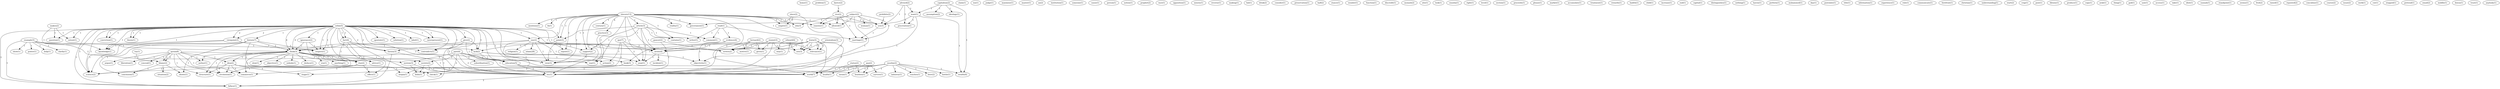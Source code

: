 digraph G {
  home [ label="home(1)" ];
  problem [ label="problem(1)" ];
  example [ label="example(3)" ];
  show [ label="show(1)" ];
  power [ label="power(1)" ];
  help [ label="help(1)" ];
  clarify [ label="clarify(1)" ];
  lack [ label="lack(2)" ];
  education [ label="education(5)" ];
  think [ label="think(3)" ];
  fallacy [ label="fallacy(1)" ];
  claim [ label="claim(1)" ];
  isn [ label="isn(1)" ];
  judge [ label="judge(1)" ];
  maximise [ label="maximise(1)" ];
  master [ label="master(1)" ];
  au [ label="au(2)" ];
  institution [ label="institution(1)" ];
  someone [ label="someone(1)" ];
  cause [ label="cause(1)" ];
  person [ label="person(1)" ];
  notion [ label="notion(1)" ];
  prophet [ label="prophet(2)" ];
  race [ label="race(1)" ];
  opposition [ label="opposition(1)" ];
  misery [ label="misery(1)" ];
  reverse [ label="reverse(1)" ];
  making [ label="making(1)" ];
  fail [ label="fail(1)" ];
  drink [ label="drink(2)" ];
  consider [ label="consider(1)" ];
  preservation [ label="preservation(1)" ];
  half [ label="half(2)" ];
  slavery [ label="slavery(13)" ];
  article [ label="article(3)" ];
  practice [ label="practice(3)" ];
  reality [ label="reality(1)" ];
  edu [ label="edu(3)" ];
  point [ label="point(3)" ];
  mentions [ label="mentions(1)" ];
  contains [ label="contains(1)" ];
  one [ label="one(2)" ];
  th [ label="th(1)" ];
  ennews [ label="ennews(1)" ];
  allowed [ label="allowed(1)" ];
  sex [ label="sex(3)" ];
  support [ label="support(2)" ];
  view [ label="view(3)" ];
  marriage [ label="marriage(1)" ];
  etc [ label="etc(1)" ];
  repost [ label="repost(1)" ];
  war [ label="war(1)" ];
  empire [ label="empire(1)" ];
  world [ label="world(7)" ];
  wrote [ label="wrote(4)" ];
  century [ label="century(1)" ];
  year [ label="year(1)" ];
  government [ label="government(1)" ];
  stance [ label="stance(1)" ];
  prohibits [ label="prohibits(2)" ];
  wonder [ label="wonder(1)" ];
  function [ label="function(1)" ];
  subject [ label="subject(2)" ];
  woman [ label="woman(1)" ];
  writer [ label="writer(1)" ];
  comment [ label="comment(1)" ];
  discredit [ label="discredit(1)" ];
  monash [ label="monash(2)" ];
  site [ label="site(1)" ];
  look [ label="look(1)" ];
  enuxha [ label="enuxha(1)" ];
  read [ label="read(1)" ];
  evidence [ label="evidence(4)" ];
  see [ label="see(3)" ];
  right [ label="right(1)" ];
  level [ label="level(1)" ];
  section [ label="section(1)" ];
  makes [ label="makes(2)" ];
  question [ label="question(1)" ];
  extent [ label="extent(1)" ];
  knowledge [ label="knowledge(1)" ];
  proceeds [ label="proceeds(1)" ];
  quo [ label="quo(2)" ];
  survive [ label="survive(1)" ];
  heathen [ label="heathen(1)" ];
  selim [ label="selim(1)" ];
  give [ label="give(2)" ];
  history [ label="history(7)" ];
  apostate [ label="apostate(1)" ];
  solution [ label="solution(1)" ];
  ignorance [ label="ignorance(2)" ];
  label [ label="label(1)" ];
  misrepresent [ label="misrepresent(1)" ];
  viewpoint [ label="viewpoint(3)" ];
  respect [ label="respect(1)" ];
  theory [ label="theory(3)" ];
  fact [ label="fact(4)" ];
  contradicts [ label="contradicts(1)" ];
  advice [ label="advice(1)" ];
  conviction [ label="conviction(1)" ];
  science [ label="science(2)" ];
  thesis [ label="thesis(1)" ];
  writes [ label="writes(2)" ];
  book [ label="book(3)" ];
  objectivity [ label="objectivity(1)" ];
  please [ label="please(1)" ];
  market [ label="market(1)" ];
  conclusion [ label="conclusion(1)" ];
  shows [ label="shows(1)" ];
  accumulate [ label="accumulate(1)" ];
  check [ label="check(1)" ];
  treatment [ label="treatment(1)" ];
  rewards [ label="rewards(1)" ];
  edward [ label="edward(4)" ];
  way [ label="way(1)" ];
  health [ label="health(1)" ];
  hadith [ label="hadith(1)" ];
  child [ label="child(1)" ];
  part [ label="part(4)" ];
  subordination [ label="subordination(1)" ];
  mean [ label="mean(1)" ];
  society [ label="society(2)" ];
  system [ label="system(3)" ];
  boils [ label="boils(1)" ];
  action [ label="action(2)" ];
  increase [ label="increase(1)" ];
  end [ label="end(1)" ];
  capital [ label="capital(1)" ];
  capitalism [ label="capitalism(2)" ];
  ideology [ label="ideology(1)" ];
  want [ label="want(1)" ];
  assumption [ label="assumption(2)" ];
  wealth [ label="wealth(4)" ];
  distinguishes [ label="distinguishes(1)" ];
  nothing [ label="nothing(1)" ];
  haven [ label="haven(1)" ];
  perform [ label="perform(1)" ];
  muhammed [ label="muhammed(1)" ];
  advised [ label="advised(2)" ];
  procreation [ label="procreation(1)" ];
  day [ label="day(1)" ];
  postulate [ label="postulate(1)" ];
  title [ label="title(1)" ];
  information [ label="information(1)" ];
  religion [ label="religion(1)" ];
  stage [ label="stage(1)" ];
  islam [ label="islam(28)" ];
  experience [ label="experience(1)" ];
  darice [ label="darice(2)" ];
  rice [ label="rice(2)" ];
  rule [ label="rule(1)" ];
  communicate [ label="communicate(1)" ];
  status [ label="status(2)" ];
  forefront [ label="forefront(1)" ];
  christian [ label="christian(1)" ];
  understanding [ label="understanding(1)" ];
  start [ label="start(2)" ];
  crap [ label="crap(1)" ];
  bernard [ label="bernard(2)" ];
  motive [ label="motive(1)" ];
  gives [ label="gives(1)" ];
  selim [ label="selim(5)" ];
  era [ label="era(1)" ];
  rise [ label="rise(2)" ];
  idea [ label="idea(2)" ];
  structure [ label="structure(1)" ];
  commerce [ label="commerce(1)" ];
  author [ label="author(1)" ];
  anything [ label="anything(1)" ];
  revolution [ label="revolution(1)" ];
  slow [ label="slow(1)" ];
  objective [ label="objective(1)" ];
  nobody [ label="nobody(1)" ];
  deduce [ label="deduce(1)" ];
  muslim [ label="muslim(2)" ];
  industry [ label="industry(1)" ];
  teaches [ label="teaches(1)" ];
  beer [ label="beer(2)" ];
  bottle [ label="bottle(1)" ];
  post [ label="post(1)" ];
  library [ label="library(1)" ];
  produce [ label="produce(1)" ];
  copy [ label="copy(1)" ];
  zionist [ label="zionist(3)" ];
  relevance [ label="relevance(1)" ];
  arab [ label="arab(1)" ];
  thing [ label="thing(1)" ];
  slave [ label="slave(2)" ];
  guncer [ label="guncer(2)" ];
  god [ label="god(1)" ];
  saw [ label="saw(1)" ];
  access [ label="access(1)" ];
  take [ label="take(1)" ];
  effect [ label="effect(1)" ];
  idiot [ label="idiot(1)" ];
  sunnah [ label="sunnah(1)" ];
  standpoint [ label="standpoint(1)" ];
  quran [ label="quran(8)" ];
  blame [ label="blame(2)" ];
  argue [ label="argue(1)" ];
  liberation [ label="liberation(1)" ];
  blame [ label="blame(2)" ];
  conceal [ label="conceal(1)" ];
  situation [ label="situation(2)" ];
  seems [ label="seems(1)" ];
  utopia [ label="utopia(1)" ];
  fred [ label="fred(2)" ];
  raised [ label="raised(1)" ];
  reposted [ label="reposted(2)" ];
  concubine [ label="concubine(1)" ];
  course [ label="course(2)" ];
  issue [ label="issue(2)" ];
  work [ label="work(1)" ];
  lewis [ label="lewis(2)" ];
  cut [ label="cut(1)" ];
  stopped [ label="stopped(1)" ];
  pretend [ label="pretend(1)" ];
  email [ label="email(2)" ];
  lewis [ label="lewis(3)" ];
  orientalism [ label="orientalism(3)" ];
  middle [ label="middle(1)" ];
  qur [ label="qur(7)" ];
  incident [ label="incident(1)" ];
  doesn [ label="doesn(1)" ];
  try [ label="try(1)" ];
  trust [ label="trust(1)" ];
  anybody [ label="anybody(1)" ];
  example -> show [ label="1" ];
  example -> power [ label="1" ];
  example -> help [ label="1" ];
  example -> clarify [ label="1" ];
  example -> lack [ label="1" ];
  example -> education [ label="2" ];
  example -> think [ label="1" ];
  example -> fallacy [ label="1" ];
  slavery -> article [ label="1" ];
  slavery -> practice [ label="4" ];
  slavery -> reality [ label="1" ];
  slavery -> edu [ label="1" ];
  slavery -> point [ label="1" ];
  slavery -> mentions [ label="2" ];
  slavery -> contains [ label="1" ];
  slavery -> one [ label="1" ];
  slavery -> th [ label="1" ];
  slavery -> ennews [ label="1" ];
  slavery -> allowed [ label="1" ];
  slavery -> sex [ label="1" ];
  slavery -> support [ label="1" ];
  slavery -> view [ label="1" ];
  slavery -> marriage [ label="1" ];
  slavery -> etc [ label="1" ];
  slavery -> repost [ label="1" ];
  slavery -> war [ label="3" ];
  slavery -> empire [ label="1" ];
  slavery -> world [ label="2" ];
  slavery -> wrote [ label="1" ];
  slavery -> century [ label="1" ];
  slavery -> year [ label="1" ];
  slavery -> government [ label="1" ];
  prohibits -> sex [ label="1" ];
  subject -> edu [ label="1" ];
  subject -> ennews [ label="1" ];
  subject -> allowed [ label="1" ];
  subject -> sex [ label="1" ];
  subject -> marriage [ label="1" ];
  subject -> woman [ label="1" ];
  subject -> etc [ label="1" ];
  article -> point [ label="1" ];
  article -> writer [ label="1" ];
  article -> contains [ label="1" ];
  article -> comment [ label="1" ];
  article -> support [ label="1" ];
  article -> view [ label="1" ];
  article -> wrote [ label="1" ];
  article -> year [ label="1" ];
  read -> evidence [ label="1" ];
  read -> writer [ label="1" ];
  read -> comment [ label="1" ];
  read -> see [ label="1" ];
  practice -> war [ label="1" ];
  makes -> question [ label="1" ];
  makes -> extent [ label="1" ];
  makes -> knowledge [ label="1" ];
  quo -> survive [ label="1" ];
  quo -> heathen [ label="1" ];
  quo -> world [ label="1" ];
  selim -> question [ label="1" ];
  selim -> give [ label="1" ];
  selim -> lack [ label="1" ];
  selim -> history [ label="1" ];
  selim -> point [ label="1" ];
  selim -> education [ label="1" ];
  selim -> apostate [ label="1" ];
  selim -> solution [ label="1" ];
  selim -> extent [ label="1" ];
  selim -> one [ label="1" ];
  selim -> ignorance [ label="1" ];
  selim -> label [ label="1" ];
  selim -> think [ label="4" ];
  selim -> misrepresent [ label="1" ];
  selim -> viewpoint [ label="2" ];
  selim -> respect [ label="1" ];
  selim -> theory [ label="2" ];
  selim -> view [ label="1" ];
  selim -> fact [ label="1" ];
  selim -> etc [ label="2" ];
  selim -> knowledge [ label="1" ];
  selim -> contradicts [ label="1" ];
  selim -> advice [ label="1" ];
  selim -> fallacy [ label="1" ];
  selim -> conviction [ label="1" ];
  selim -> science [ label="1" ];
  selim -> thesis [ label="1" ];
  selim -> writes [ label="1" ];
  evidence -> lack [ label="1" ];
  evidence -> book [ label="1" ];
  evidence -> objectivity [ label="1" ];
  give -> lack [ label="1" ];
  give -> education [ label="1" ];
  give -> think [ label="1" ];
  give -> fallacy [ label="1" ];
  lack -> book [ label="1" ];
  lack -> education [ label="1" ];
  lack -> objectivity [ label="1" ];
  history -> think [ label="1" ];
  history -> respect [ label="1" ];
  history -> conclusion [ label="1" ];
  history -> shows [ label="1" ];
  history -> science [ label="1" ];
  history -> world [ label="2" ];
  point -> think [ label="1" ];
  point -> view [ label="2" ];
  book -> check [ label="2" ];
  edward -> way [ label="1" ];
  edward -> objectivity [ label="1" ];
  edward -> see [ label="1" ];
  education -> etc [ label="1" ];
  education -> health [ label="1" ];
  education -> world [ label="1" ];
  part -> subordination [ label="2" ];
  part -> mean [ label="1" ];
  part -> society [ label="2" ];
  part -> system [ label="2" ];
  part -> etc [ label="2" ];
  part -> boils [ label="2" ];
  part -> world [ label="1" ];
  part -> action [ label="1" ];
  capitalism -> ideology [ label="1" ];
  capitalism -> want [ label="1" ];
  capitalism -> assumption [ label="1" ];
  capitalism -> wealth [ label="1" ];
  advised -> want [ label="1" ];
  advised -> procreation [ label="1" ];
  advised -> sex [ label="1" ];
  one -> theory [ label="1" ];
  one -> support [ label="1" ];
  one -> view [ label="1" ];
  one -> religion [ label="1" ];
  one -> repost [ label="1" ];
  one -> stage [ label="1" ];
  one -> wrote [ label="1" ];
  one -> year [ label="1" ];
  one -> islam [ label="1" ];
  ignorance -> think [ label="1" ];
  ignorance -> respect [ label="1" ];
  ignorance -> science [ label="1" ];
  darice -> rice [ label="1" ];
  rice -> ennews [ label="1" ];
  rice -> allowed [ label="1" ];
  rice -> sex [ label="1" ];
  rice -> marriage [ label="1" ];
  status -> heathen [ label="1" ];
  status -> world [ label="1" ];
  bernard -> motive [ label="1" ];
  bernard -> etc [ label="1" ];
  bernard -> gives [ label="1" ];
  bernard -> writes [ label="1" ];
  selim -> think [ label="4" ];
  selim -> misrepresent [ label="1" ];
  selim -> viewpoint [ label="2" ];
  selim -> respect [ label="1" ];
  selim -> theory [ label="2" ];
  selim -> view [ label="1" ];
  selim -> fact [ label="1" ];
  selim -> etc [ label="2" ];
  selim -> knowledge [ label="1" ];
  selim -> contradicts [ label="1" ];
  selim -> advice [ label="1" ];
  selim -> fallacy [ label="1" ];
  selim -> conviction [ label="1" ];
  selim -> science [ label="1" ];
  selim -> thesis [ label="1" ];
  selim -> writes [ label="1" ];
  think -> era [ label="1" ];
  think -> society [ label="1" ];
  think -> system [ label="1" ];
  think -> advice [ label="1" ];
  think -> rise [ label="1" ];
  think -> idea [ label="1" ];
  think -> structure [ label="1" ];
  think -> commerce [ label="1" ];
  think -> war [ label="1" ];
  think -> author [ label="1" ];
  think -> anything [ label="1" ];
  think -> revolution [ label="1" ];
  think -> slow [ label="1" ];
  think -> objective [ label="1" ];
  think -> nobody [ label="1" ];
  think -> deduce [ label="1" ];
  muslim -> industry [ label="1" ];
  muslim -> teaches [ label="1" ];
  muslim -> wealth [ label="1" ];
  muslim -> beer [ label="1" ];
  muslim -> mean [ label="1" ];
  muslim -> etc [ label="1" ];
  muslim -> heathen [ label="1" ];
  muslim -> health [ label="1" ];
  muslim -> world [ label="2" ];
  muslim -> bottle [ label="1" ];
  want -> procreation [ label="1" ];
  want -> sex [ label="1" ];
  want -> wealth [ label="1" ];
  want -> etc [ label="1" ];
  viewpoint -> respect [ label="1" ];
  viewpoint -> knowledge [ label="1" ];
  viewpoint -> science [ label="1" ];
  zionist -> etc [ label="1" ];
  zionist -> gives [ label="1" ];
  zionist -> wrote [ label="1" ];
  zionist -> writes [ label="1" ];
  zionist -> relevance [ label="1" ];
  zionist -> see [ label="1" ];
  sex -> marriage [ label="1" ];
  slave -> etc [ label="1" ];
  slave -> empire [ label="1" ];
  slave -> government [ label="1" ];
  guncer -> etc [ label="1" ];
  guncer -> writes [ label="1" ];
  theory -> etc [ label="1" ];
  theory -> fallacy [ label="1" ];
  support -> view [ label="1" ];
  society -> etc [ label="1" ];
  society -> boils [ label="1" ];
  fact -> contradicts [ label="1" ];
  fact -> rise [ label="1" ];
  fact -> check [ label="1" ];
  fact -> effect [ label="1" ];
  system -> etc [ label="2" ];
  system -> boils [ label="2" ];
  etc -> fallacy [ label="2" ];
  quran -> blame [ label="2" ];
  quran -> rise [ label="1" ];
  quran -> idea [ label="1" ];
  quran -> structure [ label="1" ];
  quran -> commerce [ label="1" ];
  quran -> author [ label="1" ];
  quran -> argue [ label="1" ];
  quran -> revolution [ label="1" ];
  quran -> liberation [ label="1" ];
  quran -> blame [ label="2" ];
  quran -> conceal [ label="1" ];
  blame -> situation [ label="1" ];
  blame -> conclusion [ label="1" ];
  blame -> shows [ label="1" ];
  rise -> commerce [ label="1" ];
  rise -> revolution [ label="1" ];
  rise -> effect [ label="1" ];
  idea -> structure [ label="1" ];
  idea -> commerce [ label="1" ];
  idea -> revolution [ label="1" ];
  idea -> stage [ label="1" ];
  idea -> science [ label="1" ];
  idea -> world [ label="1" ];
  idea -> utopia [ label="1" ];
  lewis -> world [ label="1" ];
  lewis -> wrote [ label="1" ];
  lewis -> writes [ label="1" ];
  lewis -> relevance [ label="1" ];
  lewis -> see [ label="1" ];
  lewis -> world [ label="1" ];
  lewis -> wrote [ label="1" ];
  lewis -> writes [ label="1" ];
  lewis -> relevance [ label="1" ];
  lewis -> see [ label="1" ];
  orientalism -> see [ label="1" ];
  qur -> wrote [ label="2" ];
  qur -> utopia [ label="1" ];
  qur -> year [ label="2" ];
  qur -> action [ label="1" ];
  wrote -> year [ label="1" ];
  wrote -> incident [ label="2" ];
  try -> blame [ label="1" ];
}
